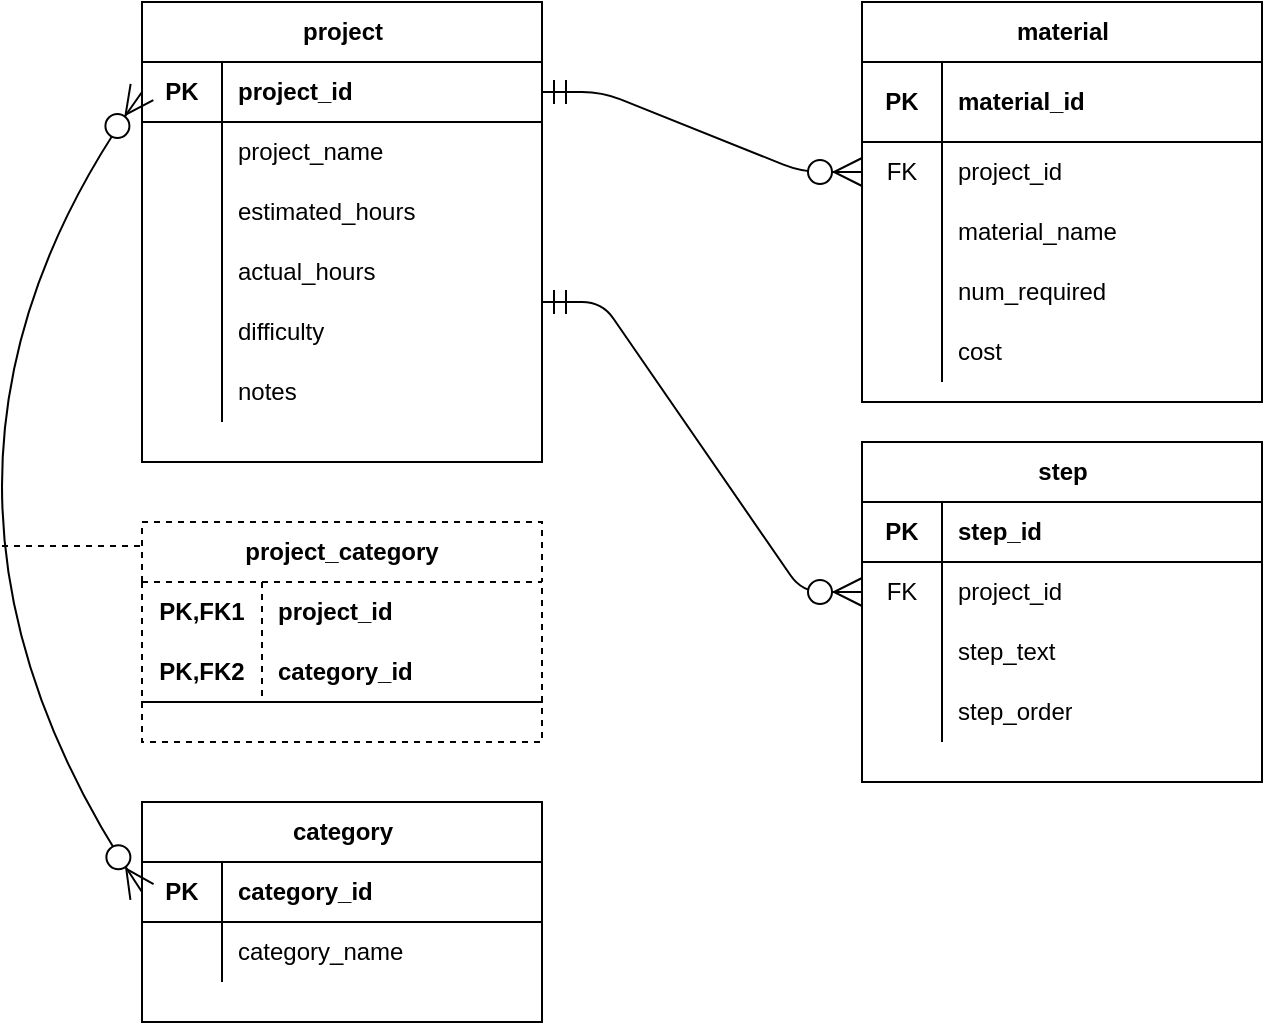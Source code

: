 <mxfile version="21.6.5" type="device">
  <diagram name="Page-1" id="7kS-wmhVrHA5AJytjs3B">
    <mxGraphModel dx="864" dy="508" grid="0" gridSize="10" guides="1" tooltips="1" connect="1" arrows="1" fold="1" page="1" pageScale="1" pageWidth="850" pageHeight="1100" background="#ffffff" math="0" shadow="0">
      <root>
        <mxCell id="0" />
        <mxCell id="1" parent="0" />
        <mxCell id="Jl4oESPnP6d-KhWcP20b-1" value="project" style="shape=table;startSize=30;container=1;collapsible=1;childLayout=tableLayout;fixedRows=1;rowLines=0;fontStyle=1;align=center;resizeLast=1;html=1;rounded=0;" parent="1" vertex="1">
          <mxGeometry x="120" y="40" width="200" height="230" as="geometry" />
        </mxCell>
        <mxCell id="Jl4oESPnP6d-KhWcP20b-98" value="" style="shape=tableRow;horizontal=0;startSize=0;swimlaneHead=0;swimlaneBody=0;fillColor=none;collapsible=0;dropTarget=0;points=[[0,0.5],[1,0.5]];portConstraint=eastwest;top=0;left=0;right=0;bottom=1;rounded=0;" parent="Jl4oESPnP6d-KhWcP20b-1" vertex="1">
          <mxGeometry y="30" width="200" height="30" as="geometry" />
        </mxCell>
        <mxCell id="Jl4oESPnP6d-KhWcP20b-99" value="PK" style="shape=partialRectangle;connectable=0;fillColor=none;top=0;left=0;bottom=0;right=0;fontStyle=1;overflow=hidden;whiteSpace=wrap;html=1;rounded=0;" parent="Jl4oESPnP6d-KhWcP20b-98" vertex="1">
          <mxGeometry width="40" height="30" as="geometry">
            <mxRectangle width="40" height="30" as="alternateBounds" />
          </mxGeometry>
        </mxCell>
        <mxCell id="Jl4oESPnP6d-KhWcP20b-100" value="project_id" style="shape=partialRectangle;connectable=0;fillColor=none;top=0;left=0;bottom=0;right=0;align=left;spacingLeft=6;fontStyle=1;overflow=hidden;whiteSpace=wrap;html=1;rounded=0;" parent="Jl4oESPnP6d-KhWcP20b-98" vertex="1">
          <mxGeometry x="40" width="160" height="30" as="geometry">
            <mxRectangle width="160" height="30" as="alternateBounds" />
          </mxGeometry>
        </mxCell>
        <mxCell id="Jl4oESPnP6d-KhWcP20b-5" value="" style="shape=tableRow;horizontal=0;startSize=0;swimlaneHead=0;swimlaneBody=0;fillColor=none;collapsible=0;dropTarget=0;points=[[0,0.5],[1,0.5]];portConstraint=eastwest;top=0;left=0;right=0;bottom=0;rounded=0;" parent="Jl4oESPnP6d-KhWcP20b-1" vertex="1">
          <mxGeometry y="60" width="200" height="30" as="geometry" />
        </mxCell>
        <mxCell id="Jl4oESPnP6d-KhWcP20b-6" value="" style="shape=partialRectangle;connectable=0;fillColor=none;top=0;left=0;bottom=0;right=0;editable=1;overflow=hidden;whiteSpace=wrap;html=1;rounded=0;" parent="Jl4oESPnP6d-KhWcP20b-5" vertex="1">
          <mxGeometry width="40" height="30" as="geometry">
            <mxRectangle width="40" height="30" as="alternateBounds" />
          </mxGeometry>
        </mxCell>
        <mxCell id="Jl4oESPnP6d-KhWcP20b-7" value="project_name" style="shape=partialRectangle;connectable=0;fillColor=none;top=0;left=0;bottom=0;right=0;align=left;spacingLeft=6;overflow=hidden;whiteSpace=wrap;html=1;rounded=0;" parent="Jl4oESPnP6d-KhWcP20b-5" vertex="1">
          <mxGeometry x="40" width="160" height="30" as="geometry">
            <mxRectangle width="160" height="30" as="alternateBounds" />
          </mxGeometry>
        </mxCell>
        <mxCell id="Jl4oESPnP6d-KhWcP20b-8" value="" style="shape=tableRow;horizontal=0;startSize=0;swimlaneHead=0;swimlaneBody=0;fillColor=none;collapsible=0;dropTarget=0;points=[[0,0.5],[1,0.5]];portConstraint=eastwest;top=0;left=0;right=0;bottom=0;rounded=0;" parent="Jl4oESPnP6d-KhWcP20b-1" vertex="1">
          <mxGeometry y="90" width="200" height="30" as="geometry" />
        </mxCell>
        <mxCell id="Jl4oESPnP6d-KhWcP20b-9" value="" style="shape=partialRectangle;connectable=0;fillColor=none;top=0;left=0;bottom=0;right=0;editable=1;overflow=hidden;whiteSpace=wrap;html=1;rounded=0;" parent="Jl4oESPnP6d-KhWcP20b-8" vertex="1">
          <mxGeometry width="40" height="30" as="geometry">
            <mxRectangle width="40" height="30" as="alternateBounds" />
          </mxGeometry>
        </mxCell>
        <mxCell id="Jl4oESPnP6d-KhWcP20b-10" value="estimated_hours" style="shape=partialRectangle;connectable=0;fillColor=none;top=0;left=0;bottom=0;right=0;align=left;spacingLeft=6;overflow=hidden;whiteSpace=wrap;html=1;rounded=0;" parent="Jl4oESPnP6d-KhWcP20b-8" vertex="1">
          <mxGeometry x="40" width="160" height="30" as="geometry">
            <mxRectangle width="160" height="30" as="alternateBounds" />
          </mxGeometry>
        </mxCell>
        <mxCell id="Jl4oESPnP6d-KhWcP20b-11" value="" style="shape=tableRow;horizontal=0;startSize=0;swimlaneHead=0;swimlaneBody=0;fillColor=none;collapsible=0;dropTarget=0;points=[[0,0.5],[1,0.5]];portConstraint=eastwest;top=0;left=0;right=0;bottom=0;rounded=0;" parent="Jl4oESPnP6d-KhWcP20b-1" vertex="1">
          <mxGeometry y="120" width="200" height="30" as="geometry" />
        </mxCell>
        <mxCell id="Jl4oESPnP6d-KhWcP20b-12" value="" style="shape=partialRectangle;connectable=0;fillColor=none;top=0;left=0;bottom=0;right=0;editable=1;overflow=hidden;whiteSpace=wrap;html=1;rounded=0;" parent="Jl4oESPnP6d-KhWcP20b-11" vertex="1">
          <mxGeometry width="40" height="30" as="geometry">
            <mxRectangle width="40" height="30" as="alternateBounds" />
          </mxGeometry>
        </mxCell>
        <mxCell id="Jl4oESPnP6d-KhWcP20b-13" value="actual_hours" style="shape=partialRectangle;connectable=0;fillColor=none;top=0;left=0;bottom=0;right=0;align=left;spacingLeft=6;overflow=hidden;whiteSpace=wrap;html=1;rounded=0;" parent="Jl4oESPnP6d-KhWcP20b-11" vertex="1">
          <mxGeometry x="40" width="160" height="30" as="geometry">
            <mxRectangle width="160" height="30" as="alternateBounds" />
          </mxGeometry>
        </mxCell>
        <mxCell id="Jl4oESPnP6d-KhWcP20b-69" value="" style="shape=tableRow;horizontal=0;startSize=0;swimlaneHead=0;swimlaneBody=0;fillColor=none;collapsible=0;dropTarget=0;points=[[0,0.5],[1,0.5]];portConstraint=eastwest;top=0;left=0;right=0;bottom=0;rounded=0;" parent="Jl4oESPnP6d-KhWcP20b-1" vertex="1">
          <mxGeometry y="150" width="200" height="30" as="geometry" />
        </mxCell>
        <mxCell id="Jl4oESPnP6d-KhWcP20b-70" value="" style="shape=partialRectangle;connectable=0;fillColor=none;top=0;left=0;bottom=0;right=0;editable=1;overflow=hidden;whiteSpace=wrap;html=1;rounded=0;" parent="Jl4oESPnP6d-KhWcP20b-69" vertex="1">
          <mxGeometry width="40" height="30" as="geometry">
            <mxRectangle width="40" height="30" as="alternateBounds" />
          </mxGeometry>
        </mxCell>
        <mxCell id="Jl4oESPnP6d-KhWcP20b-71" value="difficulty" style="shape=partialRectangle;connectable=0;fillColor=none;top=0;left=0;bottom=0;right=0;align=left;spacingLeft=6;overflow=hidden;whiteSpace=wrap;html=1;rounded=0;" parent="Jl4oESPnP6d-KhWcP20b-69" vertex="1">
          <mxGeometry x="40" width="160" height="30" as="geometry">
            <mxRectangle width="160" height="30" as="alternateBounds" />
          </mxGeometry>
        </mxCell>
        <mxCell id="Jl4oESPnP6d-KhWcP20b-88" value="" style="shape=tableRow;horizontal=0;startSize=0;swimlaneHead=0;swimlaneBody=0;fillColor=none;collapsible=0;dropTarget=0;points=[[0,0.5],[1,0.5]];portConstraint=eastwest;top=0;left=0;right=0;bottom=0;rounded=0;" parent="Jl4oESPnP6d-KhWcP20b-1" vertex="1">
          <mxGeometry y="180" width="200" height="30" as="geometry" />
        </mxCell>
        <mxCell id="Jl4oESPnP6d-KhWcP20b-89" value="" style="shape=partialRectangle;connectable=0;fillColor=none;top=0;left=0;bottom=0;right=0;editable=1;overflow=hidden;whiteSpace=wrap;html=1;rounded=0;" parent="Jl4oESPnP6d-KhWcP20b-88" vertex="1">
          <mxGeometry width="40" height="30" as="geometry">
            <mxRectangle width="40" height="30" as="alternateBounds" />
          </mxGeometry>
        </mxCell>
        <mxCell id="Jl4oESPnP6d-KhWcP20b-90" value="notes" style="shape=partialRectangle;connectable=0;fillColor=none;top=0;left=0;bottom=0;right=0;align=left;spacingLeft=6;overflow=hidden;whiteSpace=wrap;html=1;rounded=0;" parent="Jl4oESPnP6d-KhWcP20b-88" vertex="1">
          <mxGeometry x="40" width="160" height="30" as="geometry">
            <mxRectangle width="160" height="30" as="alternateBounds" />
          </mxGeometry>
        </mxCell>
        <mxCell id="Jl4oESPnP6d-KhWcP20b-14" value="material" style="shape=table;startSize=30;container=1;collapsible=1;childLayout=tableLayout;fixedRows=1;rowLines=0;fontStyle=1;align=center;resizeLast=1;html=1;rounded=0;" parent="1" vertex="1">
          <mxGeometry x="480" y="40" width="200" height="200" as="geometry" />
        </mxCell>
        <mxCell id="Jl4oESPnP6d-KhWcP20b-15" value="" style="shape=tableRow;horizontal=0;startSize=0;swimlaneHead=0;swimlaneBody=0;fillColor=none;collapsible=0;dropTarget=0;points=[[0,0.5],[1,0.5]];portConstraint=eastwest;top=0;left=0;right=0;bottom=1;rounded=0;" parent="Jl4oESPnP6d-KhWcP20b-14" vertex="1">
          <mxGeometry y="30" width="200" height="40" as="geometry" />
        </mxCell>
        <mxCell id="Jl4oESPnP6d-KhWcP20b-16" value="PK" style="shape=partialRectangle;connectable=0;fillColor=none;top=0;left=0;bottom=0;right=0;fontStyle=1;overflow=hidden;whiteSpace=wrap;html=1;rounded=0;" parent="Jl4oESPnP6d-KhWcP20b-15" vertex="1">
          <mxGeometry width="40" height="40" as="geometry">
            <mxRectangle width="40" height="40" as="alternateBounds" />
          </mxGeometry>
        </mxCell>
        <mxCell id="Jl4oESPnP6d-KhWcP20b-17" value="material_id" style="shape=partialRectangle;connectable=0;fillColor=none;top=0;left=0;bottom=0;right=0;align=left;spacingLeft=6;fontStyle=1;overflow=hidden;whiteSpace=wrap;html=1;rounded=0;" parent="Jl4oESPnP6d-KhWcP20b-15" vertex="1">
          <mxGeometry x="40" width="160" height="40" as="geometry">
            <mxRectangle width="160" height="40" as="alternateBounds" />
          </mxGeometry>
        </mxCell>
        <mxCell id="Jl4oESPnP6d-KhWcP20b-18" value="" style="shape=tableRow;horizontal=0;startSize=0;swimlaneHead=0;swimlaneBody=0;fillColor=none;collapsible=0;dropTarget=0;points=[[0,0.5],[1,0.5]];portConstraint=eastwest;top=0;left=0;right=0;bottom=0;rounded=0;" parent="Jl4oESPnP6d-KhWcP20b-14" vertex="1">
          <mxGeometry y="70" width="200" height="30" as="geometry" />
        </mxCell>
        <mxCell id="Jl4oESPnP6d-KhWcP20b-19" value="FK" style="shape=partialRectangle;connectable=0;fillColor=none;top=0;left=0;bottom=0;right=0;editable=1;overflow=hidden;whiteSpace=wrap;html=1;rounded=0;" parent="Jl4oESPnP6d-KhWcP20b-18" vertex="1">
          <mxGeometry width="40" height="30" as="geometry">
            <mxRectangle width="40" height="30" as="alternateBounds" />
          </mxGeometry>
        </mxCell>
        <mxCell id="Jl4oESPnP6d-KhWcP20b-20" value="project_id" style="shape=partialRectangle;connectable=0;fillColor=none;top=0;left=0;bottom=0;right=0;align=left;spacingLeft=6;overflow=hidden;whiteSpace=wrap;html=1;rounded=0;" parent="Jl4oESPnP6d-KhWcP20b-18" vertex="1">
          <mxGeometry x="40" width="160" height="30" as="geometry">
            <mxRectangle width="160" height="30" as="alternateBounds" />
          </mxGeometry>
        </mxCell>
        <mxCell id="Jl4oESPnP6d-KhWcP20b-21" value="" style="shape=tableRow;horizontal=0;startSize=0;swimlaneHead=0;swimlaneBody=0;fillColor=none;collapsible=0;dropTarget=0;points=[[0,0.5],[1,0.5]];portConstraint=eastwest;top=0;left=0;right=0;bottom=0;rounded=0;" parent="Jl4oESPnP6d-KhWcP20b-14" vertex="1">
          <mxGeometry y="100" width="200" height="30" as="geometry" />
        </mxCell>
        <mxCell id="Jl4oESPnP6d-KhWcP20b-22" value="" style="shape=partialRectangle;connectable=0;fillColor=none;top=0;left=0;bottom=0;right=0;editable=1;overflow=hidden;whiteSpace=wrap;html=1;rounded=0;" parent="Jl4oESPnP6d-KhWcP20b-21" vertex="1">
          <mxGeometry width="40" height="30" as="geometry">
            <mxRectangle width="40" height="30" as="alternateBounds" />
          </mxGeometry>
        </mxCell>
        <mxCell id="Jl4oESPnP6d-KhWcP20b-23" value="material_name" style="shape=partialRectangle;connectable=0;fillColor=none;top=0;left=0;bottom=0;right=0;align=left;spacingLeft=6;overflow=hidden;whiteSpace=wrap;html=1;rounded=0;" parent="Jl4oESPnP6d-KhWcP20b-21" vertex="1">
          <mxGeometry x="40" width="160" height="30" as="geometry">
            <mxRectangle width="160" height="30" as="alternateBounds" />
          </mxGeometry>
        </mxCell>
        <mxCell id="Jl4oESPnP6d-KhWcP20b-92" value="" style="shape=tableRow;horizontal=0;startSize=0;swimlaneHead=0;swimlaneBody=0;fillColor=none;collapsible=0;dropTarget=0;points=[[0,0.5],[1,0.5]];portConstraint=eastwest;top=0;left=0;right=0;bottom=0;rounded=0;" parent="Jl4oESPnP6d-KhWcP20b-14" vertex="1">
          <mxGeometry y="130" width="200" height="30" as="geometry" />
        </mxCell>
        <mxCell id="Jl4oESPnP6d-KhWcP20b-93" value="" style="shape=partialRectangle;connectable=0;fillColor=none;top=0;left=0;bottom=0;right=0;editable=1;overflow=hidden;whiteSpace=wrap;html=1;rounded=0;" parent="Jl4oESPnP6d-KhWcP20b-92" vertex="1">
          <mxGeometry width="40" height="30" as="geometry">
            <mxRectangle width="40" height="30" as="alternateBounds" />
          </mxGeometry>
        </mxCell>
        <mxCell id="Jl4oESPnP6d-KhWcP20b-94" value="num_required" style="shape=partialRectangle;connectable=0;fillColor=none;top=0;left=0;bottom=0;right=0;align=left;spacingLeft=6;overflow=hidden;whiteSpace=wrap;html=1;rounded=0;" parent="Jl4oESPnP6d-KhWcP20b-92" vertex="1">
          <mxGeometry x="40" width="160" height="30" as="geometry">
            <mxRectangle width="160" height="30" as="alternateBounds" />
          </mxGeometry>
        </mxCell>
        <mxCell id="Jl4oESPnP6d-KhWcP20b-95" value="" style="shape=tableRow;horizontal=0;startSize=0;swimlaneHead=0;swimlaneBody=0;fillColor=none;collapsible=0;dropTarget=0;points=[[0,0.5],[1,0.5]];portConstraint=eastwest;top=0;left=0;right=0;bottom=0;rounded=0;" parent="Jl4oESPnP6d-KhWcP20b-14" vertex="1">
          <mxGeometry y="160" width="200" height="30" as="geometry" />
        </mxCell>
        <mxCell id="Jl4oESPnP6d-KhWcP20b-96" value="" style="shape=partialRectangle;connectable=0;fillColor=none;top=0;left=0;bottom=0;right=0;editable=1;overflow=hidden;whiteSpace=wrap;html=1;rounded=0;" parent="Jl4oESPnP6d-KhWcP20b-95" vertex="1">
          <mxGeometry width="40" height="30" as="geometry">
            <mxRectangle width="40" height="30" as="alternateBounds" />
          </mxGeometry>
        </mxCell>
        <mxCell id="Jl4oESPnP6d-KhWcP20b-97" value="cost" style="shape=partialRectangle;connectable=0;fillColor=none;top=0;left=0;bottom=0;right=0;align=left;spacingLeft=6;overflow=hidden;whiteSpace=wrap;html=1;rounded=0;" parent="Jl4oESPnP6d-KhWcP20b-95" vertex="1">
          <mxGeometry x="40" width="160" height="30" as="geometry">
            <mxRectangle width="160" height="30" as="alternateBounds" />
          </mxGeometry>
        </mxCell>
        <mxCell id="Jl4oESPnP6d-KhWcP20b-27" value="step" style="shape=table;startSize=30;container=1;collapsible=1;childLayout=tableLayout;fixedRows=1;rowLines=0;fontStyle=1;align=center;resizeLast=1;html=1;rounded=0;" parent="1" vertex="1">
          <mxGeometry x="480" y="260" width="200" height="170" as="geometry" />
        </mxCell>
        <mxCell id="Jl4oESPnP6d-KhWcP20b-28" value="" style="shape=tableRow;horizontal=0;startSize=0;swimlaneHead=0;swimlaneBody=0;fillColor=none;collapsible=0;dropTarget=0;points=[[0,0.5],[1,0.5]];portConstraint=eastwest;top=0;left=0;right=0;bottom=1;rounded=0;" parent="Jl4oESPnP6d-KhWcP20b-27" vertex="1">
          <mxGeometry y="30" width="200" height="30" as="geometry" />
        </mxCell>
        <mxCell id="Jl4oESPnP6d-KhWcP20b-29" value="PK" style="shape=partialRectangle;connectable=0;fillColor=none;top=0;left=0;bottom=0;right=0;fontStyle=1;overflow=hidden;whiteSpace=wrap;html=1;rounded=0;" parent="Jl4oESPnP6d-KhWcP20b-28" vertex="1">
          <mxGeometry width="40" height="30" as="geometry">
            <mxRectangle width="40" height="30" as="alternateBounds" />
          </mxGeometry>
        </mxCell>
        <mxCell id="Jl4oESPnP6d-KhWcP20b-30" value="step_id" style="shape=partialRectangle;connectable=0;fillColor=none;top=0;left=0;bottom=0;right=0;align=left;spacingLeft=6;fontStyle=1;overflow=hidden;whiteSpace=wrap;html=1;rounded=0;" parent="Jl4oESPnP6d-KhWcP20b-28" vertex="1">
          <mxGeometry x="40" width="160" height="30" as="geometry">
            <mxRectangle width="160" height="30" as="alternateBounds" />
          </mxGeometry>
        </mxCell>
        <mxCell id="Jl4oESPnP6d-KhWcP20b-31" value="" style="shape=tableRow;horizontal=0;startSize=0;swimlaneHead=0;swimlaneBody=0;fillColor=none;collapsible=0;dropTarget=0;points=[[0,0.5],[1,0.5]];portConstraint=eastwest;top=0;left=0;right=0;bottom=0;rounded=0;" parent="Jl4oESPnP6d-KhWcP20b-27" vertex="1">
          <mxGeometry y="60" width="200" height="30" as="geometry" />
        </mxCell>
        <mxCell id="Jl4oESPnP6d-KhWcP20b-32" value="FK" style="shape=partialRectangle;connectable=0;fillColor=none;top=0;left=0;bottom=0;right=0;editable=1;overflow=hidden;whiteSpace=wrap;html=1;rounded=0;" parent="Jl4oESPnP6d-KhWcP20b-31" vertex="1">
          <mxGeometry width="40" height="30" as="geometry">
            <mxRectangle width="40" height="30" as="alternateBounds" />
          </mxGeometry>
        </mxCell>
        <mxCell id="Jl4oESPnP6d-KhWcP20b-33" value="project_id" style="shape=partialRectangle;connectable=0;fillColor=none;top=0;left=0;bottom=0;right=0;align=left;spacingLeft=6;overflow=hidden;whiteSpace=wrap;html=1;rounded=0;" parent="Jl4oESPnP6d-KhWcP20b-31" vertex="1">
          <mxGeometry x="40" width="160" height="30" as="geometry">
            <mxRectangle width="160" height="30" as="alternateBounds" />
          </mxGeometry>
        </mxCell>
        <mxCell id="Jl4oESPnP6d-KhWcP20b-34" value="" style="shape=tableRow;horizontal=0;startSize=0;swimlaneHead=0;swimlaneBody=0;fillColor=none;collapsible=0;dropTarget=0;points=[[0,0.5],[1,0.5]];portConstraint=eastwest;top=0;left=0;right=0;bottom=0;rounded=0;" parent="Jl4oESPnP6d-KhWcP20b-27" vertex="1">
          <mxGeometry y="90" width="200" height="30" as="geometry" />
        </mxCell>
        <mxCell id="Jl4oESPnP6d-KhWcP20b-35" value="" style="shape=partialRectangle;connectable=0;fillColor=none;top=0;left=0;bottom=0;right=0;editable=1;overflow=hidden;whiteSpace=wrap;html=1;rounded=0;" parent="Jl4oESPnP6d-KhWcP20b-34" vertex="1">
          <mxGeometry width="40" height="30" as="geometry">
            <mxRectangle width="40" height="30" as="alternateBounds" />
          </mxGeometry>
        </mxCell>
        <mxCell id="Jl4oESPnP6d-KhWcP20b-36" value="step_text" style="shape=partialRectangle;connectable=0;fillColor=none;top=0;left=0;bottom=0;right=0;align=left;spacingLeft=6;overflow=hidden;whiteSpace=wrap;html=1;rounded=0;" parent="Jl4oESPnP6d-KhWcP20b-34" vertex="1">
          <mxGeometry x="40" width="160" height="30" as="geometry">
            <mxRectangle width="160" height="30" as="alternateBounds" />
          </mxGeometry>
        </mxCell>
        <mxCell id="Jl4oESPnP6d-KhWcP20b-37" value="" style="shape=tableRow;horizontal=0;startSize=0;swimlaneHead=0;swimlaneBody=0;fillColor=none;collapsible=0;dropTarget=0;points=[[0,0.5],[1,0.5]];portConstraint=eastwest;top=0;left=0;right=0;bottom=0;rounded=0;" parent="Jl4oESPnP6d-KhWcP20b-27" vertex="1">
          <mxGeometry y="120" width="200" height="30" as="geometry" />
        </mxCell>
        <mxCell id="Jl4oESPnP6d-KhWcP20b-38" value="" style="shape=partialRectangle;connectable=0;fillColor=none;top=0;left=0;bottom=0;right=0;editable=1;overflow=hidden;whiteSpace=wrap;html=1;rounded=0;" parent="Jl4oESPnP6d-KhWcP20b-37" vertex="1">
          <mxGeometry width="40" height="30" as="geometry">
            <mxRectangle width="40" height="30" as="alternateBounds" />
          </mxGeometry>
        </mxCell>
        <mxCell id="Jl4oESPnP6d-KhWcP20b-39" value="step_order" style="shape=partialRectangle;connectable=0;fillColor=none;top=0;left=0;bottom=0;right=0;align=left;spacingLeft=6;overflow=hidden;whiteSpace=wrap;html=1;rounded=0;" parent="Jl4oESPnP6d-KhWcP20b-37" vertex="1">
          <mxGeometry x="40" width="160" height="30" as="geometry">
            <mxRectangle width="160" height="30" as="alternateBounds" />
          </mxGeometry>
        </mxCell>
        <mxCell id="Jl4oESPnP6d-KhWcP20b-40" value="project_category" style="shape=table;startSize=30;container=1;collapsible=1;childLayout=tableLayout;fixedRows=1;rowLines=0;fontStyle=1;align=center;resizeLast=1;html=1;whiteSpace=wrap;rounded=0;dashed=1;" parent="1" vertex="1">
          <mxGeometry x="120" y="300" width="200" height="110" as="geometry" />
        </mxCell>
        <mxCell id="Jl4oESPnP6d-KhWcP20b-41" value="" style="shape=tableRow;horizontal=0;startSize=0;swimlaneHead=0;swimlaneBody=0;fillColor=none;collapsible=0;dropTarget=0;points=[[0,0.5],[1,0.5]];portConstraint=eastwest;top=0;left=0;right=0;bottom=0;html=1;rounded=0;" parent="Jl4oESPnP6d-KhWcP20b-40" vertex="1">
          <mxGeometry y="30" width="200" height="30" as="geometry" />
        </mxCell>
        <mxCell id="Jl4oESPnP6d-KhWcP20b-42" value="PK,FK1" style="shape=partialRectangle;connectable=0;fillColor=none;top=0;left=0;bottom=0;right=0;fontStyle=1;overflow=hidden;html=1;whiteSpace=wrap;rounded=0;" parent="Jl4oESPnP6d-KhWcP20b-41" vertex="1">
          <mxGeometry width="60" height="30" as="geometry">
            <mxRectangle width="60" height="30" as="alternateBounds" />
          </mxGeometry>
        </mxCell>
        <mxCell id="Jl4oESPnP6d-KhWcP20b-43" value="project_id" style="shape=partialRectangle;connectable=0;fillColor=none;top=0;left=0;bottom=0;right=0;align=left;spacingLeft=6;fontStyle=1;overflow=hidden;html=1;whiteSpace=wrap;rounded=0;" parent="Jl4oESPnP6d-KhWcP20b-41" vertex="1">
          <mxGeometry x="60" width="140" height="30" as="geometry">
            <mxRectangle width="140" height="30" as="alternateBounds" />
          </mxGeometry>
        </mxCell>
        <mxCell id="Jl4oESPnP6d-KhWcP20b-44" value="" style="shape=tableRow;horizontal=0;startSize=0;swimlaneHead=0;swimlaneBody=0;fillColor=none;collapsible=0;dropTarget=0;points=[[0,0.5],[1,0.5]];portConstraint=eastwest;top=0;left=0;right=0;bottom=1;html=1;rounded=0;" parent="Jl4oESPnP6d-KhWcP20b-40" vertex="1">
          <mxGeometry y="60" width="200" height="30" as="geometry" />
        </mxCell>
        <mxCell id="Jl4oESPnP6d-KhWcP20b-45" value="PK,FK2" style="shape=partialRectangle;connectable=0;fillColor=none;top=0;left=0;bottom=0;right=0;fontStyle=1;overflow=hidden;html=1;whiteSpace=wrap;rounded=0;" parent="Jl4oESPnP6d-KhWcP20b-44" vertex="1">
          <mxGeometry width="60" height="30" as="geometry">
            <mxRectangle width="60" height="30" as="alternateBounds" />
          </mxGeometry>
        </mxCell>
        <mxCell id="Jl4oESPnP6d-KhWcP20b-46" value="category_id" style="shape=partialRectangle;connectable=0;fillColor=none;top=0;left=0;bottom=0;right=0;align=left;spacingLeft=6;fontStyle=1;overflow=hidden;html=1;whiteSpace=wrap;rounded=0;" parent="Jl4oESPnP6d-KhWcP20b-44" vertex="1">
          <mxGeometry x="60" width="140" height="30" as="geometry">
            <mxRectangle width="140" height="30" as="alternateBounds" />
          </mxGeometry>
        </mxCell>
        <mxCell id="Jl4oESPnP6d-KhWcP20b-56" value="category" style="shape=table;startSize=30;container=1;collapsible=1;childLayout=tableLayout;fixedRows=1;rowLines=0;fontStyle=1;align=center;resizeLast=1;html=1;rounded=0;" parent="1" vertex="1">
          <mxGeometry x="120" y="440" width="200" height="110" as="geometry" />
        </mxCell>
        <mxCell id="Jl4oESPnP6d-KhWcP20b-57" value="" style="shape=tableRow;horizontal=0;startSize=0;swimlaneHead=0;swimlaneBody=0;fillColor=none;collapsible=0;dropTarget=0;points=[[0,0.5],[1,0.5]];portConstraint=eastwest;top=0;left=0;right=0;bottom=1;rounded=0;" parent="Jl4oESPnP6d-KhWcP20b-56" vertex="1">
          <mxGeometry y="30" width="200" height="30" as="geometry" />
        </mxCell>
        <mxCell id="Jl4oESPnP6d-KhWcP20b-58" value="PK" style="shape=partialRectangle;connectable=0;fillColor=none;top=0;left=0;bottom=0;right=0;fontStyle=1;overflow=hidden;whiteSpace=wrap;html=1;rounded=0;" parent="Jl4oESPnP6d-KhWcP20b-57" vertex="1">
          <mxGeometry width="40" height="30" as="geometry">
            <mxRectangle width="40" height="30" as="alternateBounds" />
          </mxGeometry>
        </mxCell>
        <mxCell id="Jl4oESPnP6d-KhWcP20b-59" value="category_id" style="shape=partialRectangle;connectable=0;fillColor=none;top=0;left=0;bottom=0;right=0;align=left;spacingLeft=6;fontStyle=1;overflow=hidden;whiteSpace=wrap;html=1;rounded=0;" parent="Jl4oESPnP6d-KhWcP20b-57" vertex="1">
          <mxGeometry x="40" width="160" height="30" as="geometry">
            <mxRectangle width="160" height="30" as="alternateBounds" />
          </mxGeometry>
        </mxCell>
        <mxCell id="Jl4oESPnP6d-KhWcP20b-60" value="" style="shape=tableRow;horizontal=0;startSize=0;swimlaneHead=0;swimlaneBody=0;fillColor=none;collapsible=0;dropTarget=0;points=[[0,0.5],[1,0.5]];portConstraint=eastwest;top=0;left=0;right=0;bottom=0;rounded=0;" parent="Jl4oESPnP6d-KhWcP20b-56" vertex="1">
          <mxGeometry y="60" width="200" height="30" as="geometry" />
        </mxCell>
        <mxCell id="Jl4oESPnP6d-KhWcP20b-61" value="" style="shape=partialRectangle;connectable=0;fillColor=none;top=0;left=0;bottom=0;right=0;editable=1;overflow=hidden;whiteSpace=wrap;html=1;rounded=0;" parent="Jl4oESPnP6d-KhWcP20b-60" vertex="1">
          <mxGeometry width="40" height="30" as="geometry">
            <mxRectangle width="40" height="30" as="alternateBounds" />
          </mxGeometry>
        </mxCell>
        <mxCell id="Jl4oESPnP6d-KhWcP20b-62" value="category_name" style="shape=partialRectangle;connectable=0;fillColor=none;top=0;left=0;bottom=0;right=0;align=left;spacingLeft=6;overflow=hidden;whiteSpace=wrap;html=1;rounded=0;" parent="Jl4oESPnP6d-KhWcP20b-60" vertex="1">
          <mxGeometry x="40" width="160" height="30" as="geometry">
            <mxRectangle width="160" height="30" as="alternateBounds" />
          </mxGeometry>
        </mxCell>
        <mxCell id="Jl4oESPnP6d-KhWcP20b-132" value="" style="edgeStyle=entityRelationEdgeStyle;fontSize=12;html=1;endArrow=ERzeroToMany;startArrow=ERmandOne;elbow=vertical;endSize=12;startSize=10;entryX=0;entryY=0.5;entryDx=0;entryDy=0;exitX=1;exitY=0.5;exitDx=0;exitDy=0;" parent="1" source="Jl4oESPnP6d-KhWcP20b-98" target="Jl4oESPnP6d-KhWcP20b-18" edge="1">
          <mxGeometry width="100" height="100" relative="1" as="geometry">
            <mxPoint x="350" y="440" as="sourcePoint" />
            <mxPoint x="450" y="340" as="targetPoint" />
            <Array as="points">
              <mxPoint x="460" y="210" />
            </Array>
          </mxGeometry>
        </mxCell>
        <mxCell id="Jl4oESPnP6d-KhWcP20b-133" value="" style="edgeStyle=entityRelationEdgeStyle;fontSize=12;html=1;endArrow=ERzeroToMany;startArrow=ERmandOne;elbow=vertical;endSize=12;startSize=10;entryX=0;entryY=0.5;entryDx=0;entryDy=0;" parent="1" target="Jl4oESPnP6d-KhWcP20b-31" edge="1">
          <mxGeometry width="100" height="100" relative="1" as="geometry">
            <mxPoint x="320" y="190" as="sourcePoint" />
            <mxPoint x="471" y="410" as="targetPoint" />
            <Array as="points">
              <mxPoint x="510" y="375" />
            </Array>
          </mxGeometry>
        </mxCell>
        <mxCell id="Jl4oESPnP6d-KhWcP20b-140" value="" style="endArrow=none;html=1;rounded=0;elbow=vertical;entryX=-0.005;entryY=0.109;entryDx=0;entryDy=0;entryPerimeter=0;dashed=1;" parent="1" target="Jl4oESPnP6d-KhWcP20b-40" edge="1">
          <mxGeometry relative="1" as="geometry">
            <mxPoint x="50" y="312" as="sourcePoint" />
            <mxPoint x="520" y="370" as="targetPoint" />
          </mxGeometry>
        </mxCell>
        <mxCell id="Jl4oESPnP6d-KhWcP20b-142" value="" style="fontSize=12;html=1;endArrow=ERzeroToMany;endFill=1;startArrow=ERzeroToMany;elbow=vertical;endSize=12;startSize=12;curved=1;entryX=0;entryY=0.5;entryDx=0;entryDy=0;exitX=0;exitY=0.5;exitDx=0;exitDy=0;" parent="1" source="Jl4oESPnP6d-KhWcP20b-57" target="Jl4oESPnP6d-KhWcP20b-98" edge="1">
          <mxGeometry width="100" height="100" relative="1" as="geometry">
            <mxPoint x="100" y="488.99" as="sourcePoint" />
            <mxPoint x="93" y="80.0" as="targetPoint" />
            <Array as="points">
              <mxPoint x="-20" y="278.99" />
            </Array>
          </mxGeometry>
        </mxCell>
      </root>
    </mxGraphModel>
  </diagram>
</mxfile>
